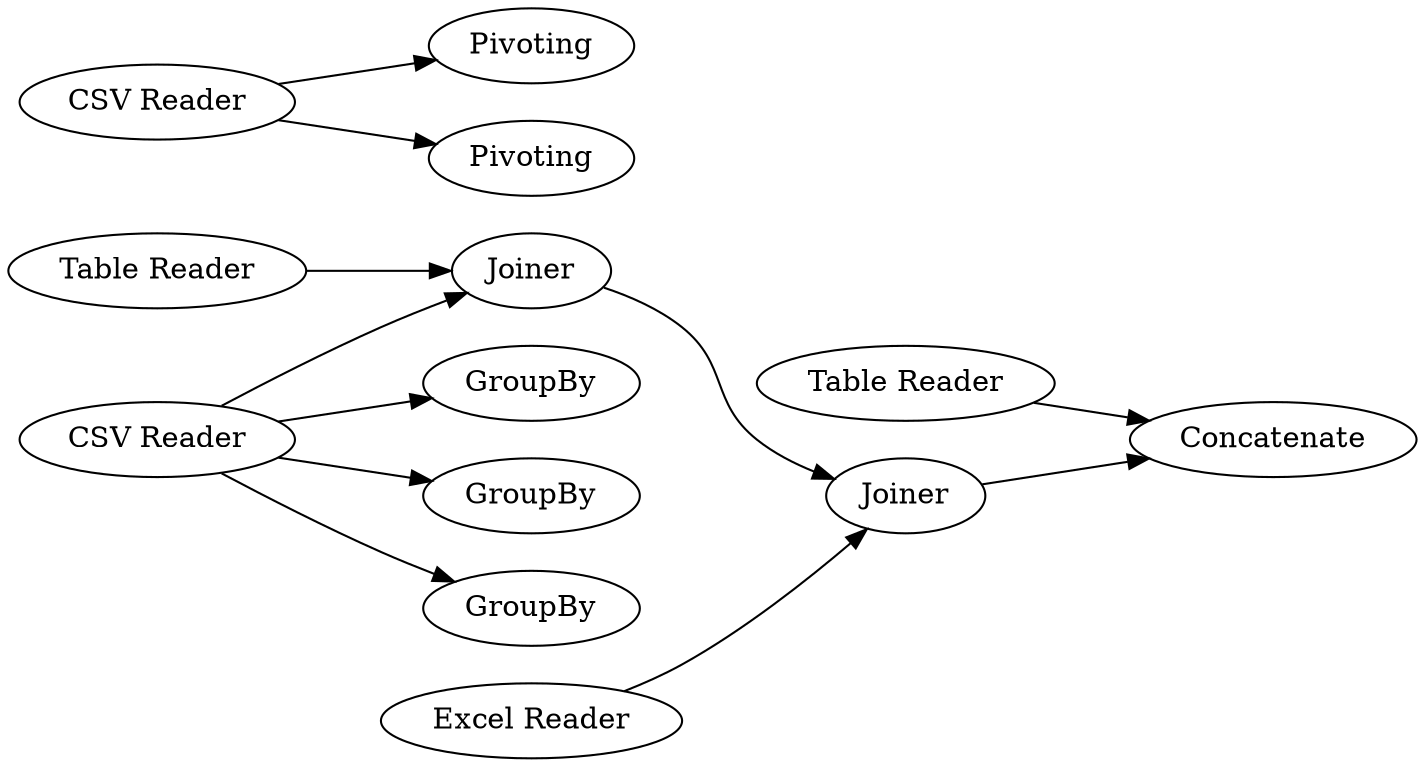 digraph {
	33 -> 16
	36 -> 34
	31 -> 12
	19 -> 35
	30 -> 2
	30 -> 4
	31 -> 6
	30 -> 34
	35 -> 16
	34 -> 35
	30 -> 9
	16 [label=Concatenate]
	35 [label=Joiner]
	34 [label=Joiner]
	31 [label="CSV Reader"]
	9 [label=GroupBy]
	36 [label="Table Reader"]
	4 [label=GroupBy]
	6 [label=Pivoting]
	12 [label=Pivoting]
	33 [label="Table Reader"]
	30 [label="CSV Reader"]
	2 [label=GroupBy]
	19 [label="Excel Reader"]
	rankdir=LR
}
